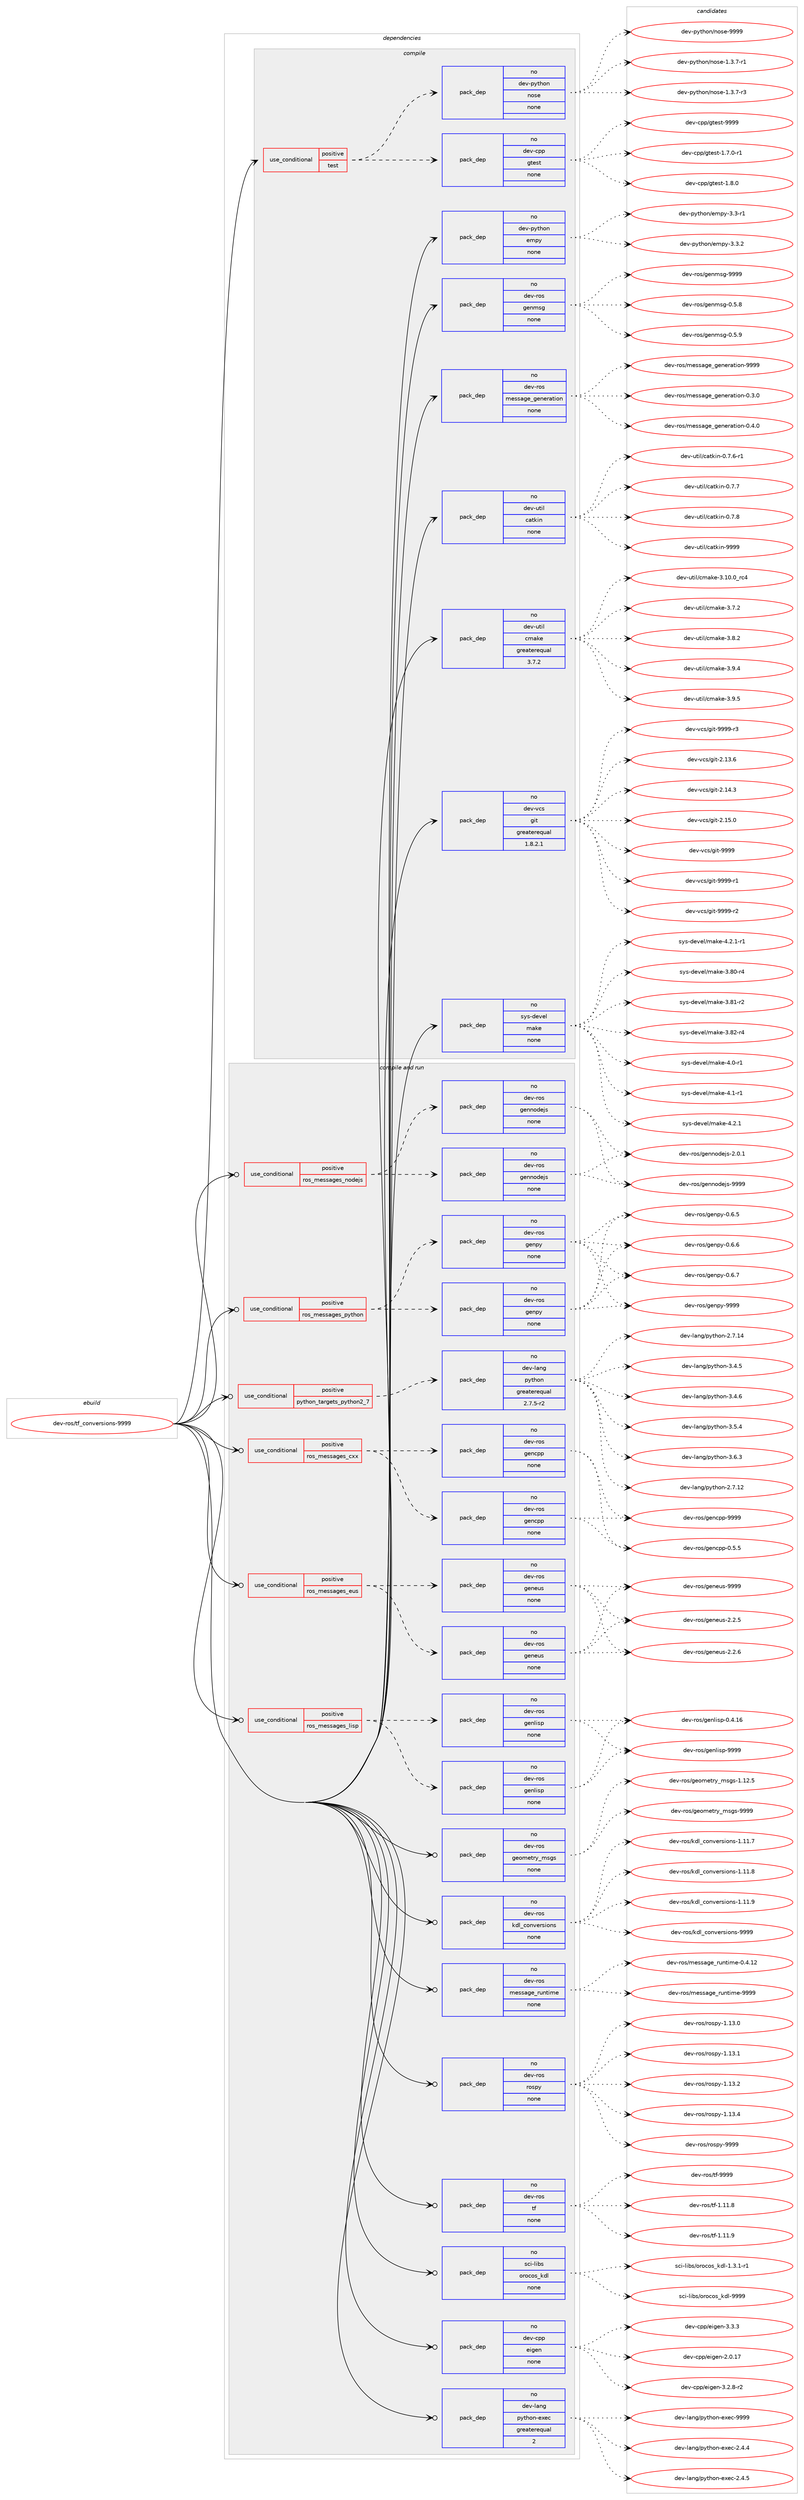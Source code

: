 digraph prolog {

# *************
# Graph options
# *************

newrank=true;
concentrate=true;
compound=true;
graph [rankdir=LR,fontname=Helvetica,fontsize=10,ranksep=1.5];#, ranksep=2.5, nodesep=0.2];
edge  [arrowhead=vee];
node  [fontname=Helvetica,fontsize=10];

# **********
# The ebuild
# **********

subgraph cluster_leftcol {
color=gray;
rank=same;
label=<<i>ebuild</i>>;
id [label="dev-ros/tf_conversions-9999", color=red, width=4, href="../dev-ros/tf_conversions-9999.svg"];
}

# ****************
# The dependencies
# ****************

subgraph cluster_midcol {
color=gray;
label=<<i>dependencies</i>>;
subgraph cluster_compile {
fillcolor="#eeeeee";
style=filled;
label=<<i>compile</i>>;
subgraph cond47936 {
dependency218252 [label=<<TABLE BORDER="0" CELLBORDER="1" CELLSPACING="0" CELLPADDING="4"><TR><TD ROWSPAN="3" CELLPADDING="10">use_conditional</TD></TR><TR><TD>positive</TD></TR><TR><TD>test</TD></TR></TABLE>>, shape=none, color=red];
subgraph pack166326 {
dependency218253 [label=<<TABLE BORDER="0" CELLBORDER="1" CELLSPACING="0" CELLPADDING="4" WIDTH="220"><TR><TD ROWSPAN="6" CELLPADDING="30">pack_dep</TD></TR><TR><TD WIDTH="110">no</TD></TR><TR><TD>dev-cpp</TD></TR><TR><TD>gtest</TD></TR><TR><TD>none</TD></TR><TR><TD></TD></TR></TABLE>>, shape=none, color=blue];
}
dependency218252:e -> dependency218253:w [weight=20,style="dashed",arrowhead="vee"];
subgraph pack166327 {
dependency218254 [label=<<TABLE BORDER="0" CELLBORDER="1" CELLSPACING="0" CELLPADDING="4" WIDTH="220"><TR><TD ROWSPAN="6" CELLPADDING="30">pack_dep</TD></TR><TR><TD WIDTH="110">no</TD></TR><TR><TD>dev-python</TD></TR><TR><TD>nose</TD></TR><TR><TD>none</TD></TR><TR><TD></TD></TR></TABLE>>, shape=none, color=blue];
}
dependency218252:e -> dependency218254:w [weight=20,style="dashed",arrowhead="vee"];
}
id:e -> dependency218252:w [weight=20,style="solid",arrowhead="vee"];
subgraph pack166328 {
dependency218255 [label=<<TABLE BORDER="0" CELLBORDER="1" CELLSPACING="0" CELLPADDING="4" WIDTH="220"><TR><TD ROWSPAN="6" CELLPADDING="30">pack_dep</TD></TR><TR><TD WIDTH="110">no</TD></TR><TR><TD>dev-python</TD></TR><TR><TD>empy</TD></TR><TR><TD>none</TD></TR><TR><TD></TD></TR></TABLE>>, shape=none, color=blue];
}
id:e -> dependency218255:w [weight=20,style="solid",arrowhead="vee"];
subgraph pack166329 {
dependency218256 [label=<<TABLE BORDER="0" CELLBORDER="1" CELLSPACING="0" CELLPADDING="4" WIDTH="220"><TR><TD ROWSPAN="6" CELLPADDING="30">pack_dep</TD></TR><TR><TD WIDTH="110">no</TD></TR><TR><TD>dev-ros</TD></TR><TR><TD>genmsg</TD></TR><TR><TD>none</TD></TR><TR><TD></TD></TR></TABLE>>, shape=none, color=blue];
}
id:e -> dependency218256:w [weight=20,style="solid",arrowhead="vee"];
subgraph pack166330 {
dependency218257 [label=<<TABLE BORDER="0" CELLBORDER="1" CELLSPACING="0" CELLPADDING="4" WIDTH="220"><TR><TD ROWSPAN="6" CELLPADDING="30">pack_dep</TD></TR><TR><TD WIDTH="110">no</TD></TR><TR><TD>dev-ros</TD></TR><TR><TD>message_generation</TD></TR><TR><TD>none</TD></TR><TR><TD></TD></TR></TABLE>>, shape=none, color=blue];
}
id:e -> dependency218257:w [weight=20,style="solid",arrowhead="vee"];
subgraph pack166331 {
dependency218258 [label=<<TABLE BORDER="0" CELLBORDER="1" CELLSPACING="0" CELLPADDING="4" WIDTH="220"><TR><TD ROWSPAN="6" CELLPADDING="30">pack_dep</TD></TR><TR><TD WIDTH="110">no</TD></TR><TR><TD>dev-util</TD></TR><TR><TD>catkin</TD></TR><TR><TD>none</TD></TR><TR><TD></TD></TR></TABLE>>, shape=none, color=blue];
}
id:e -> dependency218258:w [weight=20,style="solid",arrowhead="vee"];
subgraph pack166332 {
dependency218259 [label=<<TABLE BORDER="0" CELLBORDER="1" CELLSPACING="0" CELLPADDING="4" WIDTH="220"><TR><TD ROWSPAN="6" CELLPADDING="30">pack_dep</TD></TR><TR><TD WIDTH="110">no</TD></TR><TR><TD>dev-util</TD></TR><TR><TD>cmake</TD></TR><TR><TD>greaterequal</TD></TR><TR><TD>3.7.2</TD></TR></TABLE>>, shape=none, color=blue];
}
id:e -> dependency218259:w [weight=20,style="solid",arrowhead="vee"];
subgraph pack166333 {
dependency218260 [label=<<TABLE BORDER="0" CELLBORDER="1" CELLSPACING="0" CELLPADDING="4" WIDTH="220"><TR><TD ROWSPAN="6" CELLPADDING="30">pack_dep</TD></TR><TR><TD WIDTH="110">no</TD></TR><TR><TD>dev-vcs</TD></TR><TR><TD>git</TD></TR><TR><TD>greaterequal</TD></TR><TR><TD>1.8.2.1</TD></TR></TABLE>>, shape=none, color=blue];
}
id:e -> dependency218260:w [weight=20,style="solid",arrowhead="vee"];
subgraph pack166334 {
dependency218261 [label=<<TABLE BORDER="0" CELLBORDER="1" CELLSPACING="0" CELLPADDING="4" WIDTH="220"><TR><TD ROWSPAN="6" CELLPADDING="30">pack_dep</TD></TR><TR><TD WIDTH="110">no</TD></TR><TR><TD>sys-devel</TD></TR><TR><TD>make</TD></TR><TR><TD>none</TD></TR><TR><TD></TD></TR></TABLE>>, shape=none, color=blue];
}
id:e -> dependency218261:w [weight=20,style="solid",arrowhead="vee"];
}
subgraph cluster_compileandrun {
fillcolor="#eeeeee";
style=filled;
label=<<i>compile and run</i>>;
subgraph cond47937 {
dependency218262 [label=<<TABLE BORDER="0" CELLBORDER="1" CELLSPACING="0" CELLPADDING="4"><TR><TD ROWSPAN="3" CELLPADDING="10">use_conditional</TD></TR><TR><TD>positive</TD></TR><TR><TD>python_targets_python2_7</TD></TR></TABLE>>, shape=none, color=red];
subgraph pack166335 {
dependency218263 [label=<<TABLE BORDER="0" CELLBORDER="1" CELLSPACING="0" CELLPADDING="4" WIDTH="220"><TR><TD ROWSPAN="6" CELLPADDING="30">pack_dep</TD></TR><TR><TD WIDTH="110">no</TD></TR><TR><TD>dev-lang</TD></TR><TR><TD>python</TD></TR><TR><TD>greaterequal</TD></TR><TR><TD>2.7.5-r2</TD></TR></TABLE>>, shape=none, color=blue];
}
dependency218262:e -> dependency218263:w [weight=20,style="dashed",arrowhead="vee"];
}
id:e -> dependency218262:w [weight=20,style="solid",arrowhead="odotvee"];
subgraph cond47938 {
dependency218264 [label=<<TABLE BORDER="0" CELLBORDER="1" CELLSPACING="0" CELLPADDING="4"><TR><TD ROWSPAN="3" CELLPADDING="10">use_conditional</TD></TR><TR><TD>positive</TD></TR><TR><TD>ros_messages_cxx</TD></TR></TABLE>>, shape=none, color=red];
subgraph pack166336 {
dependency218265 [label=<<TABLE BORDER="0" CELLBORDER="1" CELLSPACING="0" CELLPADDING="4" WIDTH="220"><TR><TD ROWSPAN="6" CELLPADDING="30">pack_dep</TD></TR><TR><TD WIDTH="110">no</TD></TR><TR><TD>dev-ros</TD></TR><TR><TD>gencpp</TD></TR><TR><TD>none</TD></TR><TR><TD></TD></TR></TABLE>>, shape=none, color=blue];
}
dependency218264:e -> dependency218265:w [weight=20,style="dashed",arrowhead="vee"];
subgraph pack166337 {
dependency218266 [label=<<TABLE BORDER="0" CELLBORDER="1" CELLSPACING="0" CELLPADDING="4" WIDTH="220"><TR><TD ROWSPAN="6" CELLPADDING="30">pack_dep</TD></TR><TR><TD WIDTH="110">no</TD></TR><TR><TD>dev-ros</TD></TR><TR><TD>gencpp</TD></TR><TR><TD>none</TD></TR><TR><TD></TD></TR></TABLE>>, shape=none, color=blue];
}
dependency218264:e -> dependency218266:w [weight=20,style="dashed",arrowhead="vee"];
}
id:e -> dependency218264:w [weight=20,style="solid",arrowhead="odotvee"];
subgraph cond47939 {
dependency218267 [label=<<TABLE BORDER="0" CELLBORDER="1" CELLSPACING="0" CELLPADDING="4"><TR><TD ROWSPAN="3" CELLPADDING="10">use_conditional</TD></TR><TR><TD>positive</TD></TR><TR><TD>ros_messages_eus</TD></TR></TABLE>>, shape=none, color=red];
subgraph pack166338 {
dependency218268 [label=<<TABLE BORDER="0" CELLBORDER="1" CELLSPACING="0" CELLPADDING="4" WIDTH="220"><TR><TD ROWSPAN="6" CELLPADDING="30">pack_dep</TD></TR><TR><TD WIDTH="110">no</TD></TR><TR><TD>dev-ros</TD></TR><TR><TD>geneus</TD></TR><TR><TD>none</TD></TR><TR><TD></TD></TR></TABLE>>, shape=none, color=blue];
}
dependency218267:e -> dependency218268:w [weight=20,style="dashed",arrowhead="vee"];
subgraph pack166339 {
dependency218269 [label=<<TABLE BORDER="0" CELLBORDER="1" CELLSPACING="0" CELLPADDING="4" WIDTH="220"><TR><TD ROWSPAN="6" CELLPADDING="30">pack_dep</TD></TR><TR><TD WIDTH="110">no</TD></TR><TR><TD>dev-ros</TD></TR><TR><TD>geneus</TD></TR><TR><TD>none</TD></TR><TR><TD></TD></TR></TABLE>>, shape=none, color=blue];
}
dependency218267:e -> dependency218269:w [weight=20,style="dashed",arrowhead="vee"];
}
id:e -> dependency218267:w [weight=20,style="solid",arrowhead="odotvee"];
subgraph cond47940 {
dependency218270 [label=<<TABLE BORDER="0" CELLBORDER="1" CELLSPACING="0" CELLPADDING="4"><TR><TD ROWSPAN="3" CELLPADDING="10">use_conditional</TD></TR><TR><TD>positive</TD></TR><TR><TD>ros_messages_lisp</TD></TR></TABLE>>, shape=none, color=red];
subgraph pack166340 {
dependency218271 [label=<<TABLE BORDER="0" CELLBORDER="1" CELLSPACING="0" CELLPADDING="4" WIDTH="220"><TR><TD ROWSPAN="6" CELLPADDING="30">pack_dep</TD></TR><TR><TD WIDTH="110">no</TD></TR><TR><TD>dev-ros</TD></TR><TR><TD>genlisp</TD></TR><TR><TD>none</TD></TR><TR><TD></TD></TR></TABLE>>, shape=none, color=blue];
}
dependency218270:e -> dependency218271:w [weight=20,style="dashed",arrowhead="vee"];
subgraph pack166341 {
dependency218272 [label=<<TABLE BORDER="0" CELLBORDER="1" CELLSPACING="0" CELLPADDING="4" WIDTH="220"><TR><TD ROWSPAN="6" CELLPADDING="30">pack_dep</TD></TR><TR><TD WIDTH="110">no</TD></TR><TR><TD>dev-ros</TD></TR><TR><TD>genlisp</TD></TR><TR><TD>none</TD></TR><TR><TD></TD></TR></TABLE>>, shape=none, color=blue];
}
dependency218270:e -> dependency218272:w [weight=20,style="dashed",arrowhead="vee"];
}
id:e -> dependency218270:w [weight=20,style="solid",arrowhead="odotvee"];
subgraph cond47941 {
dependency218273 [label=<<TABLE BORDER="0" CELLBORDER="1" CELLSPACING="0" CELLPADDING="4"><TR><TD ROWSPAN="3" CELLPADDING="10">use_conditional</TD></TR><TR><TD>positive</TD></TR><TR><TD>ros_messages_nodejs</TD></TR></TABLE>>, shape=none, color=red];
subgraph pack166342 {
dependency218274 [label=<<TABLE BORDER="0" CELLBORDER="1" CELLSPACING="0" CELLPADDING="4" WIDTH="220"><TR><TD ROWSPAN="6" CELLPADDING="30">pack_dep</TD></TR><TR><TD WIDTH="110">no</TD></TR><TR><TD>dev-ros</TD></TR><TR><TD>gennodejs</TD></TR><TR><TD>none</TD></TR><TR><TD></TD></TR></TABLE>>, shape=none, color=blue];
}
dependency218273:e -> dependency218274:w [weight=20,style="dashed",arrowhead="vee"];
subgraph pack166343 {
dependency218275 [label=<<TABLE BORDER="0" CELLBORDER="1" CELLSPACING="0" CELLPADDING="4" WIDTH="220"><TR><TD ROWSPAN="6" CELLPADDING="30">pack_dep</TD></TR><TR><TD WIDTH="110">no</TD></TR><TR><TD>dev-ros</TD></TR><TR><TD>gennodejs</TD></TR><TR><TD>none</TD></TR><TR><TD></TD></TR></TABLE>>, shape=none, color=blue];
}
dependency218273:e -> dependency218275:w [weight=20,style="dashed",arrowhead="vee"];
}
id:e -> dependency218273:w [weight=20,style="solid",arrowhead="odotvee"];
subgraph cond47942 {
dependency218276 [label=<<TABLE BORDER="0" CELLBORDER="1" CELLSPACING="0" CELLPADDING="4"><TR><TD ROWSPAN="3" CELLPADDING="10">use_conditional</TD></TR><TR><TD>positive</TD></TR><TR><TD>ros_messages_python</TD></TR></TABLE>>, shape=none, color=red];
subgraph pack166344 {
dependency218277 [label=<<TABLE BORDER="0" CELLBORDER="1" CELLSPACING="0" CELLPADDING="4" WIDTH="220"><TR><TD ROWSPAN="6" CELLPADDING="30">pack_dep</TD></TR><TR><TD WIDTH="110">no</TD></TR><TR><TD>dev-ros</TD></TR><TR><TD>genpy</TD></TR><TR><TD>none</TD></TR><TR><TD></TD></TR></TABLE>>, shape=none, color=blue];
}
dependency218276:e -> dependency218277:w [weight=20,style="dashed",arrowhead="vee"];
subgraph pack166345 {
dependency218278 [label=<<TABLE BORDER="0" CELLBORDER="1" CELLSPACING="0" CELLPADDING="4" WIDTH="220"><TR><TD ROWSPAN="6" CELLPADDING="30">pack_dep</TD></TR><TR><TD WIDTH="110">no</TD></TR><TR><TD>dev-ros</TD></TR><TR><TD>genpy</TD></TR><TR><TD>none</TD></TR><TR><TD></TD></TR></TABLE>>, shape=none, color=blue];
}
dependency218276:e -> dependency218278:w [weight=20,style="dashed",arrowhead="vee"];
}
id:e -> dependency218276:w [weight=20,style="solid",arrowhead="odotvee"];
subgraph pack166346 {
dependency218279 [label=<<TABLE BORDER="0" CELLBORDER="1" CELLSPACING="0" CELLPADDING="4" WIDTH="220"><TR><TD ROWSPAN="6" CELLPADDING="30">pack_dep</TD></TR><TR><TD WIDTH="110">no</TD></TR><TR><TD>dev-cpp</TD></TR><TR><TD>eigen</TD></TR><TR><TD>none</TD></TR><TR><TD></TD></TR></TABLE>>, shape=none, color=blue];
}
id:e -> dependency218279:w [weight=20,style="solid",arrowhead="odotvee"];
subgraph pack166347 {
dependency218280 [label=<<TABLE BORDER="0" CELLBORDER="1" CELLSPACING="0" CELLPADDING="4" WIDTH="220"><TR><TD ROWSPAN="6" CELLPADDING="30">pack_dep</TD></TR><TR><TD WIDTH="110">no</TD></TR><TR><TD>dev-lang</TD></TR><TR><TD>python-exec</TD></TR><TR><TD>greaterequal</TD></TR><TR><TD>2</TD></TR></TABLE>>, shape=none, color=blue];
}
id:e -> dependency218280:w [weight=20,style="solid",arrowhead="odotvee"];
subgraph pack166348 {
dependency218281 [label=<<TABLE BORDER="0" CELLBORDER="1" CELLSPACING="0" CELLPADDING="4" WIDTH="220"><TR><TD ROWSPAN="6" CELLPADDING="30">pack_dep</TD></TR><TR><TD WIDTH="110">no</TD></TR><TR><TD>dev-ros</TD></TR><TR><TD>geometry_msgs</TD></TR><TR><TD>none</TD></TR><TR><TD></TD></TR></TABLE>>, shape=none, color=blue];
}
id:e -> dependency218281:w [weight=20,style="solid",arrowhead="odotvee"];
subgraph pack166349 {
dependency218282 [label=<<TABLE BORDER="0" CELLBORDER="1" CELLSPACING="0" CELLPADDING="4" WIDTH="220"><TR><TD ROWSPAN="6" CELLPADDING="30">pack_dep</TD></TR><TR><TD WIDTH="110">no</TD></TR><TR><TD>dev-ros</TD></TR><TR><TD>kdl_conversions</TD></TR><TR><TD>none</TD></TR><TR><TD></TD></TR></TABLE>>, shape=none, color=blue];
}
id:e -> dependency218282:w [weight=20,style="solid",arrowhead="odotvee"];
subgraph pack166350 {
dependency218283 [label=<<TABLE BORDER="0" CELLBORDER="1" CELLSPACING="0" CELLPADDING="4" WIDTH="220"><TR><TD ROWSPAN="6" CELLPADDING="30">pack_dep</TD></TR><TR><TD WIDTH="110">no</TD></TR><TR><TD>dev-ros</TD></TR><TR><TD>message_runtime</TD></TR><TR><TD>none</TD></TR><TR><TD></TD></TR></TABLE>>, shape=none, color=blue];
}
id:e -> dependency218283:w [weight=20,style="solid",arrowhead="odotvee"];
subgraph pack166351 {
dependency218284 [label=<<TABLE BORDER="0" CELLBORDER="1" CELLSPACING="0" CELLPADDING="4" WIDTH="220"><TR><TD ROWSPAN="6" CELLPADDING="30">pack_dep</TD></TR><TR><TD WIDTH="110">no</TD></TR><TR><TD>dev-ros</TD></TR><TR><TD>rospy</TD></TR><TR><TD>none</TD></TR><TR><TD></TD></TR></TABLE>>, shape=none, color=blue];
}
id:e -> dependency218284:w [weight=20,style="solid",arrowhead="odotvee"];
subgraph pack166352 {
dependency218285 [label=<<TABLE BORDER="0" CELLBORDER="1" CELLSPACING="0" CELLPADDING="4" WIDTH="220"><TR><TD ROWSPAN="6" CELLPADDING="30">pack_dep</TD></TR><TR><TD WIDTH="110">no</TD></TR><TR><TD>dev-ros</TD></TR><TR><TD>tf</TD></TR><TR><TD>none</TD></TR><TR><TD></TD></TR></TABLE>>, shape=none, color=blue];
}
id:e -> dependency218285:w [weight=20,style="solid",arrowhead="odotvee"];
subgraph pack166353 {
dependency218286 [label=<<TABLE BORDER="0" CELLBORDER="1" CELLSPACING="0" CELLPADDING="4" WIDTH="220"><TR><TD ROWSPAN="6" CELLPADDING="30">pack_dep</TD></TR><TR><TD WIDTH="110">no</TD></TR><TR><TD>sci-libs</TD></TR><TR><TD>orocos_kdl</TD></TR><TR><TD>none</TD></TR><TR><TD></TD></TR></TABLE>>, shape=none, color=blue];
}
id:e -> dependency218286:w [weight=20,style="solid",arrowhead="odotvee"];
}
subgraph cluster_run {
fillcolor="#eeeeee";
style=filled;
label=<<i>run</i>>;
}
}

# **************
# The candidates
# **************

subgraph cluster_choices {
rank=same;
color=gray;
label=<<i>candidates</i>>;

subgraph choice166326 {
color=black;
nodesep=1;
choice1001011184599112112471031161011151164549465546484511449 [label="dev-cpp/gtest-1.7.0-r1", color=red, width=4,href="../dev-cpp/gtest-1.7.0-r1.svg"];
choice100101118459911211247103116101115116454946564648 [label="dev-cpp/gtest-1.8.0", color=red, width=4,href="../dev-cpp/gtest-1.8.0.svg"];
choice1001011184599112112471031161011151164557575757 [label="dev-cpp/gtest-9999", color=red, width=4,href="../dev-cpp/gtest-9999.svg"];
dependency218253:e -> choice1001011184599112112471031161011151164549465546484511449:w [style=dotted,weight="100"];
dependency218253:e -> choice100101118459911211247103116101115116454946564648:w [style=dotted,weight="100"];
dependency218253:e -> choice1001011184599112112471031161011151164557575757:w [style=dotted,weight="100"];
}
subgraph choice166327 {
color=black;
nodesep=1;
choice10010111845112121116104111110471101111151014549465146554511449 [label="dev-python/nose-1.3.7-r1", color=red, width=4,href="../dev-python/nose-1.3.7-r1.svg"];
choice10010111845112121116104111110471101111151014549465146554511451 [label="dev-python/nose-1.3.7-r3", color=red, width=4,href="../dev-python/nose-1.3.7-r3.svg"];
choice10010111845112121116104111110471101111151014557575757 [label="dev-python/nose-9999", color=red, width=4,href="../dev-python/nose-9999.svg"];
dependency218254:e -> choice10010111845112121116104111110471101111151014549465146554511449:w [style=dotted,weight="100"];
dependency218254:e -> choice10010111845112121116104111110471101111151014549465146554511451:w [style=dotted,weight="100"];
dependency218254:e -> choice10010111845112121116104111110471101111151014557575757:w [style=dotted,weight="100"];
}
subgraph choice166328 {
color=black;
nodesep=1;
choice1001011184511212111610411111047101109112121455146514511449 [label="dev-python/empy-3.3-r1", color=red, width=4,href="../dev-python/empy-3.3-r1.svg"];
choice1001011184511212111610411111047101109112121455146514650 [label="dev-python/empy-3.3.2", color=red, width=4,href="../dev-python/empy-3.3.2.svg"];
dependency218255:e -> choice1001011184511212111610411111047101109112121455146514511449:w [style=dotted,weight="100"];
dependency218255:e -> choice1001011184511212111610411111047101109112121455146514650:w [style=dotted,weight="100"];
}
subgraph choice166329 {
color=black;
nodesep=1;
choice1001011184511411111547103101110109115103454846534656 [label="dev-ros/genmsg-0.5.8", color=red, width=4,href="../dev-ros/genmsg-0.5.8.svg"];
choice1001011184511411111547103101110109115103454846534657 [label="dev-ros/genmsg-0.5.9", color=red, width=4,href="../dev-ros/genmsg-0.5.9.svg"];
choice10010111845114111115471031011101091151034557575757 [label="dev-ros/genmsg-9999", color=red, width=4,href="../dev-ros/genmsg-9999.svg"];
dependency218256:e -> choice1001011184511411111547103101110109115103454846534656:w [style=dotted,weight="100"];
dependency218256:e -> choice1001011184511411111547103101110109115103454846534657:w [style=dotted,weight="100"];
dependency218256:e -> choice10010111845114111115471031011101091151034557575757:w [style=dotted,weight="100"];
}
subgraph choice166330 {
color=black;
nodesep=1;
choice1001011184511411111547109101115115971031019510310111010111497116105111110454846514648 [label="dev-ros/message_generation-0.3.0", color=red, width=4,href="../dev-ros/message_generation-0.3.0.svg"];
choice1001011184511411111547109101115115971031019510310111010111497116105111110454846524648 [label="dev-ros/message_generation-0.4.0", color=red, width=4,href="../dev-ros/message_generation-0.4.0.svg"];
choice10010111845114111115471091011151159710310195103101110101114971161051111104557575757 [label="dev-ros/message_generation-9999", color=red, width=4,href="../dev-ros/message_generation-9999.svg"];
dependency218257:e -> choice1001011184511411111547109101115115971031019510310111010111497116105111110454846514648:w [style=dotted,weight="100"];
dependency218257:e -> choice1001011184511411111547109101115115971031019510310111010111497116105111110454846524648:w [style=dotted,weight="100"];
dependency218257:e -> choice10010111845114111115471091011151159710310195103101110101114971161051111104557575757:w [style=dotted,weight="100"];
}
subgraph choice166331 {
color=black;
nodesep=1;
choice100101118451171161051084799971161071051104548465546544511449 [label="dev-util/catkin-0.7.6-r1", color=red, width=4,href="../dev-util/catkin-0.7.6-r1.svg"];
choice10010111845117116105108479997116107105110454846554655 [label="dev-util/catkin-0.7.7", color=red, width=4,href="../dev-util/catkin-0.7.7.svg"];
choice10010111845117116105108479997116107105110454846554656 [label="dev-util/catkin-0.7.8", color=red, width=4,href="../dev-util/catkin-0.7.8.svg"];
choice100101118451171161051084799971161071051104557575757 [label="dev-util/catkin-9999", color=red, width=4,href="../dev-util/catkin-9999.svg"];
dependency218258:e -> choice100101118451171161051084799971161071051104548465546544511449:w [style=dotted,weight="100"];
dependency218258:e -> choice10010111845117116105108479997116107105110454846554655:w [style=dotted,weight="100"];
dependency218258:e -> choice10010111845117116105108479997116107105110454846554656:w [style=dotted,weight="100"];
dependency218258:e -> choice100101118451171161051084799971161071051104557575757:w [style=dotted,weight="100"];
}
subgraph choice166332 {
color=black;
nodesep=1;
choice1001011184511711610510847991099710710145514649484648951149952 [label="dev-util/cmake-3.10.0_rc4", color=red, width=4,href="../dev-util/cmake-3.10.0_rc4.svg"];
choice10010111845117116105108479910997107101455146554650 [label="dev-util/cmake-3.7.2", color=red, width=4,href="../dev-util/cmake-3.7.2.svg"];
choice10010111845117116105108479910997107101455146564650 [label="dev-util/cmake-3.8.2", color=red, width=4,href="../dev-util/cmake-3.8.2.svg"];
choice10010111845117116105108479910997107101455146574652 [label="dev-util/cmake-3.9.4", color=red, width=4,href="../dev-util/cmake-3.9.4.svg"];
choice10010111845117116105108479910997107101455146574653 [label="dev-util/cmake-3.9.5", color=red, width=4,href="../dev-util/cmake-3.9.5.svg"];
dependency218259:e -> choice1001011184511711610510847991099710710145514649484648951149952:w [style=dotted,weight="100"];
dependency218259:e -> choice10010111845117116105108479910997107101455146554650:w [style=dotted,weight="100"];
dependency218259:e -> choice10010111845117116105108479910997107101455146564650:w [style=dotted,weight="100"];
dependency218259:e -> choice10010111845117116105108479910997107101455146574652:w [style=dotted,weight="100"];
dependency218259:e -> choice10010111845117116105108479910997107101455146574653:w [style=dotted,weight="100"];
}
subgraph choice166333 {
color=black;
nodesep=1;
choice10010111845118991154710310511645504649514654 [label="dev-vcs/git-2.13.6", color=red, width=4,href="../dev-vcs/git-2.13.6.svg"];
choice10010111845118991154710310511645504649524651 [label="dev-vcs/git-2.14.3", color=red, width=4,href="../dev-vcs/git-2.14.3.svg"];
choice10010111845118991154710310511645504649534648 [label="dev-vcs/git-2.15.0", color=red, width=4,href="../dev-vcs/git-2.15.0.svg"];
choice1001011184511899115471031051164557575757 [label="dev-vcs/git-9999", color=red, width=4,href="../dev-vcs/git-9999.svg"];
choice10010111845118991154710310511645575757574511449 [label="dev-vcs/git-9999-r1", color=red, width=4,href="../dev-vcs/git-9999-r1.svg"];
choice10010111845118991154710310511645575757574511450 [label="dev-vcs/git-9999-r2", color=red, width=4,href="../dev-vcs/git-9999-r2.svg"];
choice10010111845118991154710310511645575757574511451 [label="dev-vcs/git-9999-r3", color=red, width=4,href="../dev-vcs/git-9999-r3.svg"];
dependency218260:e -> choice10010111845118991154710310511645504649514654:w [style=dotted,weight="100"];
dependency218260:e -> choice10010111845118991154710310511645504649524651:w [style=dotted,weight="100"];
dependency218260:e -> choice10010111845118991154710310511645504649534648:w [style=dotted,weight="100"];
dependency218260:e -> choice1001011184511899115471031051164557575757:w [style=dotted,weight="100"];
dependency218260:e -> choice10010111845118991154710310511645575757574511449:w [style=dotted,weight="100"];
dependency218260:e -> choice10010111845118991154710310511645575757574511450:w [style=dotted,weight="100"];
dependency218260:e -> choice10010111845118991154710310511645575757574511451:w [style=dotted,weight="100"];
}
subgraph choice166334 {
color=black;
nodesep=1;
choice11512111545100101118101108471099710710145514656484511452 [label="sys-devel/make-3.80-r4", color=red, width=4,href="../sys-devel/make-3.80-r4.svg"];
choice11512111545100101118101108471099710710145514656494511450 [label="sys-devel/make-3.81-r2", color=red, width=4,href="../sys-devel/make-3.81-r2.svg"];
choice11512111545100101118101108471099710710145514656504511452 [label="sys-devel/make-3.82-r4", color=red, width=4,href="../sys-devel/make-3.82-r4.svg"];
choice115121115451001011181011084710997107101455246484511449 [label="sys-devel/make-4.0-r1", color=red, width=4,href="../sys-devel/make-4.0-r1.svg"];
choice115121115451001011181011084710997107101455246494511449 [label="sys-devel/make-4.1-r1", color=red, width=4,href="../sys-devel/make-4.1-r1.svg"];
choice115121115451001011181011084710997107101455246504649 [label="sys-devel/make-4.2.1", color=red, width=4,href="../sys-devel/make-4.2.1.svg"];
choice1151211154510010111810110847109971071014552465046494511449 [label="sys-devel/make-4.2.1-r1", color=red, width=4,href="../sys-devel/make-4.2.1-r1.svg"];
dependency218261:e -> choice11512111545100101118101108471099710710145514656484511452:w [style=dotted,weight="100"];
dependency218261:e -> choice11512111545100101118101108471099710710145514656494511450:w [style=dotted,weight="100"];
dependency218261:e -> choice11512111545100101118101108471099710710145514656504511452:w [style=dotted,weight="100"];
dependency218261:e -> choice115121115451001011181011084710997107101455246484511449:w [style=dotted,weight="100"];
dependency218261:e -> choice115121115451001011181011084710997107101455246494511449:w [style=dotted,weight="100"];
dependency218261:e -> choice115121115451001011181011084710997107101455246504649:w [style=dotted,weight="100"];
dependency218261:e -> choice1151211154510010111810110847109971071014552465046494511449:w [style=dotted,weight="100"];
}
subgraph choice166335 {
color=black;
nodesep=1;
choice10010111845108971101034711212111610411111045504655464950 [label="dev-lang/python-2.7.12", color=red, width=4,href="../dev-lang/python-2.7.12.svg"];
choice10010111845108971101034711212111610411111045504655464952 [label="dev-lang/python-2.7.14", color=red, width=4,href="../dev-lang/python-2.7.14.svg"];
choice100101118451089711010347112121116104111110455146524653 [label="dev-lang/python-3.4.5", color=red, width=4,href="../dev-lang/python-3.4.5.svg"];
choice100101118451089711010347112121116104111110455146524654 [label="dev-lang/python-3.4.6", color=red, width=4,href="../dev-lang/python-3.4.6.svg"];
choice100101118451089711010347112121116104111110455146534652 [label="dev-lang/python-3.5.4", color=red, width=4,href="../dev-lang/python-3.5.4.svg"];
choice100101118451089711010347112121116104111110455146544651 [label="dev-lang/python-3.6.3", color=red, width=4,href="../dev-lang/python-3.6.3.svg"];
dependency218263:e -> choice10010111845108971101034711212111610411111045504655464950:w [style=dotted,weight="100"];
dependency218263:e -> choice10010111845108971101034711212111610411111045504655464952:w [style=dotted,weight="100"];
dependency218263:e -> choice100101118451089711010347112121116104111110455146524653:w [style=dotted,weight="100"];
dependency218263:e -> choice100101118451089711010347112121116104111110455146524654:w [style=dotted,weight="100"];
dependency218263:e -> choice100101118451089711010347112121116104111110455146534652:w [style=dotted,weight="100"];
dependency218263:e -> choice100101118451089711010347112121116104111110455146544651:w [style=dotted,weight="100"];
}
subgraph choice166336 {
color=black;
nodesep=1;
choice100101118451141111154710310111099112112454846534653 [label="dev-ros/gencpp-0.5.5", color=red, width=4,href="../dev-ros/gencpp-0.5.5.svg"];
choice1001011184511411111547103101110991121124557575757 [label="dev-ros/gencpp-9999", color=red, width=4,href="../dev-ros/gencpp-9999.svg"];
dependency218265:e -> choice100101118451141111154710310111099112112454846534653:w [style=dotted,weight="100"];
dependency218265:e -> choice1001011184511411111547103101110991121124557575757:w [style=dotted,weight="100"];
}
subgraph choice166337 {
color=black;
nodesep=1;
choice100101118451141111154710310111099112112454846534653 [label="dev-ros/gencpp-0.5.5", color=red, width=4,href="../dev-ros/gencpp-0.5.5.svg"];
choice1001011184511411111547103101110991121124557575757 [label="dev-ros/gencpp-9999", color=red, width=4,href="../dev-ros/gencpp-9999.svg"];
dependency218266:e -> choice100101118451141111154710310111099112112454846534653:w [style=dotted,weight="100"];
dependency218266:e -> choice1001011184511411111547103101110991121124557575757:w [style=dotted,weight="100"];
}
subgraph choice166338 {
color=black;
nodesep=1;
choice1001011184511411111547103101110101117115455046504653 [label="dev-ros/geneus-2.2.5", color=red, width=4,href="../dev-ros/geneus-2.2.5.svg"];
choice1001011184511411111547103101110101117115455046504654 [label="dev-ros/geneus-2.2.6", color=red, width=4,href="../dev-ros/geneus-2.2.6.svg"];
choice10010111845114111115471031011101011171154557575757 [label="dev-ros/geneus-9999", color=red, width=4,href="../dev-ros/geneus-9999.svg"];
dependency218268:e -> choice1001011184511411111547103101110101117115455046504653:w [style=dotted,weight="100"];
dependency218268:e -> choice1001011184511411111547103101110101117115455046504654:w [style=dotted,weight="100"];
dependency218268:e -> choice10010111845114111115471031011101011171154557575757:w [style=dotted,weight="100"];
}
subgraph choice166339 {
color=black;
nodesep=1;
choice1001011184511411111547103101110101117115455046504653 [label="dev-ros/geneus-2.2.5", color=red, width=4,href="../dev-ros/geneus-2.2.5.svg"];
choice1001011184511411111547103101110101117115455046504654 [label="dev-ros/geneus-2.2.6", color=red, width=4,href="../dev-ros/geneus-2.2.6.svg"];
choice10010111845114111115471031011101011171154557575757 [label="dev-ros/geneus-9999", color=red, width=4,href="../dev-ros/geneus-9999.svg"];
dependency218269:e -> choice1001011184511411111547103101110101117115455046504653:w [style=dotted,weight="100"];
dependency218269:e -> choice1001011184511411111547103101110101117115455046504654:w [style=dotted,weight="100"];
dependency218269:e -> choice10010111845114111115471031011101011171154557575757:w [style=dotted,weight="100"];
}
subgraph choice166340 {
color=black;
nodesep=1;
choice100101118451141111154710310111010810511511245484652464954 [label="dev-ros/genlisp-0.4.16", color=red, width=4,href="../dev-ros/genlisp-0.4.16.svg"];
choice10010111845114111115471031011101081051151124557575757 [label="dev-ros/genlisp-9999", color=red, width=4,href="../dev-ros/genlisp-9999.svg"];
dependency218271:e -> choice100101118451141111154710310111010810511511245484652464954:w [style=dotted,weight="100"];
dependency218271:e -> choice10010111845114111115471031011101081051151124557575757:w [style=dotted,weight="100"];
}
subgraph choice166341 {
color=black;
nodesep=1;
choice100101118451141111154710310111010810511511245484652464954 [label="dev-ros/genlisp-0.4.16", color=red, width=4,href="../dev-ros/genlisp-0.4.16.svg"];
choice10010111845114111115471031011101081051151124557575757 [label="dev-ros/genlisp-9999", color=red, width=4,href="../dev-ros/genlisp-9999.svg"];
dependency218272:e -> choice100101118451141111154710310111010810511511245484652464954:w [style=dotted,weight="100"];
dependency218272:e -> choice10010111845114111115471031011101081051151124557575757:w [style=dotted,weight="100"];
}
subgraph choice166342 {
color=black;
nodesep=1;
choice1001011184511411111547103101110110111100101106115455046484649 [label="dev-ros/gennodejs-2.0.1", color=red, width=4,href="../dev-ros/gennodejs-2.0.1.svg"];
choice10010111845114111115471031011101101111001011061154557575757 [label="dev-ros/gennodejs-9999", color=red, width=4,href="../dev-ros/gennodejs-9999.svg"];
dependency218274:e -> choice1001011184511411111547103101110110111100101106115455046484649:w [style=dotted,weight="100"];
dependency218274:e -> choice10010111845114111115471031011101101111001011061154557575757:w [style=dotted,weight="100"];
}
subgraph choice166343 {
color=black;
nodesep=1;
choice1001011184511411111547103101110110111100101106115455046484649 [label="dev-ros/gennodejs-2.0.1", color=red, width=4,href="../dev-ros/gennodejs-2.0.1.svg"];
choice10010111845114111115471031011101101111001011061154557575757 [label="dev-ros/gennodejs-9999", color=red, width=4,href="../dev-ros/gennodejs-9999.svg"];
dependency218275:e -> choice1001011184511411111547103101110110111100101106115455046484649:w [style=dotted,weight="100"];
dependency218275:e -> choice10010111845114111115471031011101101111001011061154557575757:w [style=dotted,weight="100"];
}
subgraph choice166344 {
color=black;
nodesep=1;
choice1001011184511411111547103101110112121454846544653 [label="dev-ros/genpy-0.6.5", color=red, width=4,href="../dev-ros/genpy-0.6.5.svg"];
choice1001011184511411111547103101110112121454846544654 [label="dev-ros/genpy-0.6.6", color=red, width=4,href="../dev-ros/genpy-0.6.6.svg"];
choice1001011184511411111547103101110112121454846544655 [label="dev-ros/genpy-0.6.7", color=red, width=4,href="../dev-ros/genpy-0.6.7.svg"];
choice10010111845114111115471031011101121214557575757 [label="dev-ros/genpy-9999", color=red, width=4,href="../dev-ros/genpy-9999.svg"];
dependency218277:e -> choice1001011184511411111547103101110112121454846544653:w [style=dotted,weight="100"];
dependency218277:e -> choice1001011184511411111547103101110112121454846544654:w [style=dotted,weight="100"];
dependency218277:e -> choice1001011184511411111547103101110112121454846544655:w [style=dotted,weight="100"];
dependency218277:e -> choice10010111845114111115471031011101121214557575757:w [style=dotted,weight="100"];
}
subgraph choice166345 {
color=black;
nodesep=1;
choice1001011184511411111547103101110112121454846544653 [label="dev-ros/genpy-0.6.5", color=red, width=4,href="../dev-ros/genpy-0.6.5.svg"];
choice1001011184511411111547103101110112121454846544654 [label="dev-ros/genpy-0.6.6", color=red, width=4,href="../dev-ros/genpy-0.6.6.svg"];
choice1001011184511411111547103101110112121454846544655 [label="dev-ros/genpy-0.6.7", color=red, width=4,href="../dev-ros/genpy-0.6.7.svg"];
choice10010111845114111115471031011101121214557575757 [label="dev-ros/genpy-9999", color=red, width=4,href="../dev-ros/genpy-9999.svg"];
dependency218278:e -> choice1001011184511411111547103101110112121454846544653:w [style=dotted,weight="100"];
dependency218278:e -> choice1001011184511411111547103101110112121454846544654:w [style=dotted,weight="100"];
dependency218278:e -> choice1001011184511411111547103101110112121454846544655:w [style=dotted,weight="100"];
dependency218278:e -> choice10010111845114111115471031011101121214557575757:w [style=dotted,weight="100"];
}
subgraph choice166346 {
color=black;
nodesep=1;
choice10010111845991121124710110510310111045504648464955 [label="dev-cpp/eigen-2.0.17", color=red, width=4,href="../dev-cpp/eigen-2.0.17.svg"];
choice1001011184599112112471011051031011104551465046564511450 [label="dev-cpp/eigen-3.2.8-r2", color=red, width=4,href="../dev-cpp/eigen-3.2.8-r2.svg"];
choice100101118459911211247101105103101110455146514651 [label="dev-cpp/eigen-3.3.3", color=red, width=4,href="../dev-cpp/eigen-3.3.3.svg"];
dependency218279:e -> choice10010111845991121124710110510310111045504648464955:w [style=dotted,weight="100"];
dependency218279:e -> choice1001011184599112112471011051031011104551465046564511450:w [style=dotted,weight="100"];
dependency218279:e -> choice100101118459911211247101105103101110455146514651:w [style=dotted,weight="100"];
}
subgraph choice166347 {
color=black;
nodesep=1;
choice1001011184510897110103471121211161041111104510112010199455046524652 [label="dev-lang/python-exec-2.4.4", color=red, width=4,href="../dev-lang/python-exec-2.4.4.svg"];
choice1001011184510897110103471121211161041111104510112010199455046524653 [label="dev-lang/python-exec-2.4.5", color=red, width=4,href="../dev-lang/python-exec-2.4.5.svg"];
choice10010111845108971101034711212111610411111045101120101994557575757 [label="dev-lang/python-exec-9999", color=red, width=4,href="../dev-lang/python-exec-9999.svg"];
dependency218280:e -> choice1001011184510897110103471121211161041111104510112010199455046524652:w [style=dotted,weight="100"];
dependency218280:e -> choice1001011184510897110103471121211161041111104510112010199455046524653:w [style=dotted,weight="100"];
dependency218280:e -> choice10010111845108971101034711212111610411111045101120101994557575757:w [style=dotted,weight="100"];
}
subgraph choice166348 {
color=black;
nodesep=1;
choice10010111845114111115471031011111091011161141219510911510311545494649504653 [label="dev-ros/geometry_msgs-1.12.5", color=red, width=4,href="../dev-ros/geometry_msgs-1.12.5.svg"];
choice1001011184511411111547103101111109101116114121951091151031154557575757 [label="dev-ros/geometry_msgs-9999", color=red, width=4,href="../dev-ros/geometry_msgs-9999.svg"];
dependency218281:e -> choice10010111845114111115471031011111091011161141219510911510311545494649504653:w [style=dotted,weight="100"];
dependency218281:e -> choice1001011184511411111547103101111109101116114121951091151031154557575757:w [style=dotted,weight="100"];
}
subgraph choice166349 {
color=black;
nodesep=1;
choice1001011184511411111547107100108959911111011810111411510511111011545494649494655 [label="dev-ros/kdl_conversions-1.11.7", color=red, width=4,href="../dev-ros/kdl_conversions-1.11.7.svg"];
choice1001011184511411111547107100108959911111011810111411510511111011545494649494656 [label="dev-ros/kdl_conversions-1.11.8", color=red, width=4,href="../dev-ros/kdl_conversions-1.11.8.svg"];
choice1001011184511411111547107100108959911111011810111411510511111011545494649494657 [label="dev-ros/kdl_conversions-1.11.9", color=red, width=4,href="../dev-ros/kdl_conversions-1.11.9.svg"];
choice100101118451141111154710710010895991111101181011141151051111101154557575757 [label="dev-ros/kdl_conversions-9999", color=red, width=4,href="../dev-ros/kdl_conversions-9999.svg"];
dependency218282:e -> choice1001011184511411111547107100108959911111011810111411510511111011545494649494655:w [style=dotted,weight="100"];
dependency218282:e -> choice1001011184511411111547107100108959911111011810111411510511111011545494649494656:w [style=dotted,weight="100"];
dependency218282:e -> choice1001011184511411111547107100108959911111011810111411510511111011545494649494657:w [style=dotted,weight="100"];
dependency218282:e -> choice100101118451141111154710710010895991111101181011141151051111101154557575757:w [style=dotted,weight="100"];
}
subgraph choice166350 {
color=black;
nodesep=1;
choice1001011184511411111547109101115115971031019511411711011610510910145484652464950 [label="dev-ros/message_runtime-0.4.12", color=red, width=4,href="../dev-ros/message_runtime-0.4.12.svg"];
choice100101118451141111154710910111511597103101951141171101161051091014557575757 [label="dev-ros/message_runtime-9999", color=red, width=4,href="../dev-ros/message_runtime-9999.svg"];
dependency218283:e -> choice1001011184511411111547109101115115971031019511411711011610510910145484652464950:w [style=dotted,weight="100"];
dependency218283:e -> choice100101118451141111154710910111511597103101951141171101161051091014557575757:w [style=dotted,weight="100"];
}
subgraph choice166351 {
color=black;
nodesep=1;
choice100101118451141111154711411111511212145494649514648 [label="dev-ros/rospy-1.13.0", color=red, width=4,href="../dev-ros/rospy-1.13.0.svg"];
choice100101118451141111154711411111511212145494649514649 [label="dev-ros/rospy-1.13.1", color=red, width=4,href="../dev-ros/rospy-1.13.1.svg"];
choice100101118451141111154711411111511212145494649514650 [label="dev-ros/rospy-1.13.2", color=red, width=4,href="../dev-ros/rospy-1.13.2.svg"];
choice100101118451141111154711411111511212145494649514652 [label="dev-ros/rospy-1.13.4", color=red, width=4,href="../dev-ros/rospy-1.13.4.svg"];
choice10010111845114111115471141111151121214557575757 [label="dev-ros/rospy-9999", color=red, width=4,href="../dev-ros/rospy-9999.svg"];
dependency218284:e -> choice100101118451141111154711411111511212145494649514648:w [style=dotted,weight="100"];
dependency218284:e -> choice100101118451141111154711411111511212145494649514649:w [style=dotted,weight="100"];
dependency218284:e -> choice100101118451141111154711411111511212145494649514650:w [style=dotted,weight="100"];
dependency218284:e -> choice100101118451141111154711411111511212145494649514652:w [style=dotted,weight="100"];
dependency218284:e -> choice10010111845114111115471141111151121214557575757:w [style=dotted,weight="100"];
}
subgraph choice166352 {
color=black;
nodesep=1;
choice100101118451141111154711610245494649494656 [label="dev-ros/tf-1.11.8", color=red, width=4,href="../dev-ros/tf-1.11.8.svg"];
choice100101118451141111154711610245494649494657 [label="dev-ros/tf-1.11.9", color=red, width=4,href="../dev-ros/tf-1.11.9.svg"];
choice10010111845114111115471161024557575757 [label="dev-ros/tf-9999", color=red, width=4,href="../dev-ros/tf-9999.svg"];
dependency218285:e -> choice100101118451141111154711610245494649494656:w [style=dotted,weight="100"];
dependency218285:e -> choice100101118451141111154711610245494649494657:w [style=dotted,weight="100"];
dependency218285:e -> choice10010111845114111115471161024557575757:w [style=dotted,weight="100"];
}
subgraph choice166353 {
color=black;
nodesep=1;
choice1159910545108105981154711111411199111115951071001084549465146494511449 [label="sci-libs/orocos_kdl-1.3.1-r1", color=red, width=4,href="../sci-libs/orocos_kdl-1.3.1-r1.svg"];
choice1159910545108105981154711111411199111115951071001084557575757 [label="sci-libs/orocos_kdl-9999", color=red, width=4,href="../sci-libs/orocos_kdl-9999.svg"];
dependency218286:e -> choice1159910545108105981154711111411199111115951071001084549465146494511449:w [style=dotted,weight="100"];
dependency218286:e -> choice1159910545108105981154711111411199111115951071001084557575757:w [style=dotted,weight="100"];
}
}

}
